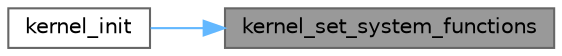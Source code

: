 digraph "kernel_set_system_functions"
{
 // LATEX_PDF_SIZE
  bgcolor="transparent";
  edge [fontname=Helvetica,fontsize=10,labelfontname=Helvetica,labelfontsize=10];
  node [fontname=Helvetica,fontsize=10,shape=box,height=0.2,width=0.4];
  rankdir="RL";
  Node1 [id="Node000001",label="kernel_set_system_functions",height=0.2,width=0.4,color="gray40", fillcolor="grey60", style="filled", fontcolor="black",tooltip=" "];
  Node1 -> Node2 [id="edge1_Node000001_Node000002",dir="back",color="steelblue1",style="solid",tooltip=" "];
  Node2 [id="Node000002",label="kernel_init",height=0.2,width=0.4,color="grey40", fillcolor="white", style="filled",URL="$kernel_8c.html#aeb95093a1c30d6092c51af21056af81f",tooltip="Initializes the kernel and prepares required structures. Call this function first before any kernel u..."];
}
